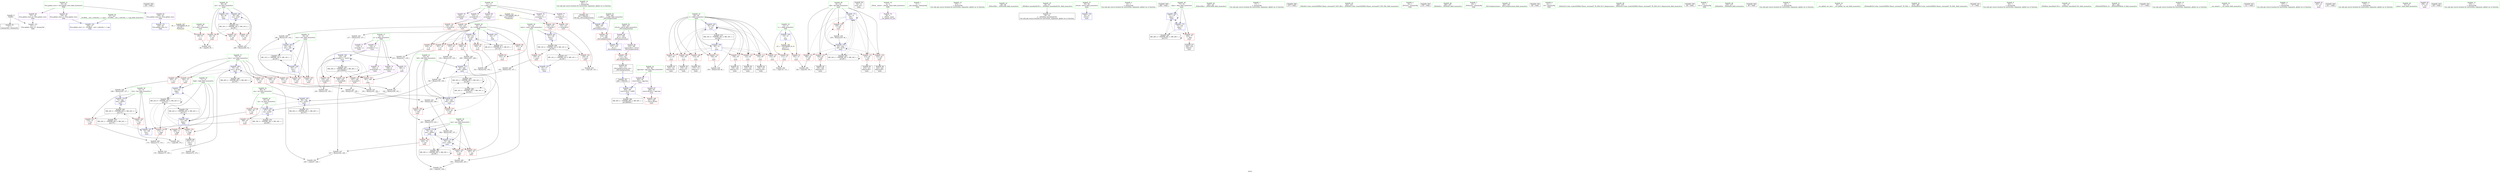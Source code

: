 digraph "SVFG" {
	label="SVFG";

	Node0x562eeec34480 [shape=record,color=grey,label="{NodeID: 0\nNullPtr}"];
	Node0x562eeec34480 -> Node0x562eeec5a860[style=solid];
	Node0x562eeec34480 -> Node0x562eeec609b0[style=solid];
	Node0x562eeec8fea0 [shape=record,color=black,label="{NodeID: 346\n259 = PHI()\n}"];
	Node0x562eeec61fd0 [shape=record,color=blue,label="{NodeID: 180\n59\<--285\nzzz\<--inc67\nmain\n}"];
	Node0x562eeec61fd0 -> Node0x562eeec763f0[style=dashed];
	Node0x562eeec59a80 [shape=record,color=red,label="{NodeID: 97\n208\<--16\n\<--d\nmain\n}"];
	Node0x562eeec59a80 -> Node0x562eeec66b70[style=solid];
	Node0x562eeec575b0 [shape=record,color=green,label="{NodeID: 14\n261\<--1\n\<--dummyObj\nCan only get source location for instruction, argument, global var or function.|{<s0>11}}"];
	Node0x562eeec575b0:s0 -> Node0x562eeec903a0[style=solid,color=red];
	Node0x562eeec780f0 [shape=record,color=black,label="{NodeID: 277\nMR_20V_2 = PHI(MR_20V_3, MR_20V_1, )\npts\{70 \}\n}"];
	Node0x562eeec780f0 -> Node0x562eeec613a0[style=dashed];
	Node0x562eeec595c0 [shape=record,color=red,label="{NodeID: 111\n129\<--65\n\<--i\nmain\n}"];
	Node0x562eeec595c0 -> Node0x562eeec5ada0[style=solid];
	Node0x562eeec580d0 [shape=record,color=green,label="{NodeID: 28\n57\<--58\nt\<--t_field_insensitive\nmain\n}"];
	Node0x562eeec580d0 -> Node0x562eeec59c20[style=solid];
	Node0x562eeec5f260 [shape=record,color=red,label="{NodeID: 125\n242\<--75\n\<--curr\nmain\n}"];
	Node0x562eeec5f260 -> Node0x562eeec61d60[style=solid];
	Node0x562eeec58c30 [shape=record,color=green,label="{NodeID: 42\n85\<--86\nagg.tmp\<--agg.tmp_field_insensitive\nmain\n}"];
	Node0x562eeec58c30 -> Node0x562eeec5c280[style=solid];
	Node0x562eeec58c30 -> Node0x562eeec5c350[style=solid];
	Node0x562eeec5fdc0 [shape=record,color=red,label="{NodeID: 139\n132\<--131\n\<--arrayidx14\nmain\n}"];
	Node0x562eeec5fdc0 -> Node0x562eeec67ef0[style=solid];
	Node0x562eeec5a960 [shape=record,color=black,label="{NodeID: 56\n54\<--14\nmain_ret\<--\nmain\n}"];
	Node0x562eeec66570 [shape=record,color=grey,label="{NodeID: 236\n220 = Binary(212, 219, )\n}"];
	Node0x562eeec66570 -> Node0x562eeec61af0[style=solid];
	Node0x562eeec609b0 [shape=record,color=blue, style = dotted,label="{NodeID: 153\n331\<--3\nllvm.global_ctors_2\<--dummyVal\nGlob }"];
	Node0x562eeec5b4f0 [shape=record,color=purple,label="{NodeID: 70\n36\<--4\n\<--_ZStL8__ioinit\n__cxx_global_var_init\n}"];
	Node0x562eeec67a70 [shape=record,color=grey,label="{NodeID: 250\n229 = cmp(227, 228, )\n}"];
	Node0x562eeec61540 [shape=record,color=blue,label="{NodeID: 167\n73\<--166\nlow\<--\nmain\n}"];
	Node0x562eeec61540 -> Node0x562eeec740f0[style=dashed];
	Node0x562eeec5c080 [shape=record,color=purple,label="{NodeID: 84\n330\<--25\nllvm.global_ctors_1\<--llvm.global_ctors\nGlob }"];
	Node0x562eeec5c080 -> Node0x562eeec608b0[style=solid];
	Node0x562eeec34e90 [shape=record,color=green,label="{NodeID: 1\n7\<--1\n__dso_handle\<--dummyObj\nGlob }"];
	Node0x562eeec8ffa0 [shape=record,color=black,label="{NodeID: 347\n260 = PHI(304, )\n}"];
	Node0x562eeec8ffa0 -> Node0x562eeec61f00[style=solid];
	Node0x562eeec620a0 [shape=record,color=blue,label="{NodeID: 181\n308\<--305\n__n.addr\<--__n\n_ZSt12setprecisioni\n}"];
	Node0x562eeec620a0 -> Node0x562eeec60440[style=dashed];
	Node0x562eeec59b50 [shape=record,color=red,label="{NodeID: 98\n218\<--16\n\<--d\nmain\n}"];
	Node0x562eeec59b50 -> Node0x562eeec666f0[style=solid];
	Node0x562eeec57640 [shape=record,color=green,label="{NodeID: 15\n274\<--1\n\<--dummyObj\nCan only get source location for instruction, argument, global var or function.}"];
	Node0x562eeec785f0 [shape=record,color=black,label="{NodeID: 278\nMR_22V_2 = PHI(MR_22V_4, MR_22V_1, )\npts\{72 \}\n}"];
	Node0x562eeec785f0 -> Node0x562eeec61470[style=dashed];
	Node0x562eeec59690 [shape=record,color=red,label="{NodeID: 112\n135\<--65\n\<--i\nmain\n}"];
	Node0x562eeec59690 -> Node0x562eeec5ae70[style=solid];
	Node0x562eeec581a0 [shape=record,color=green,label="{NodeID: 29\n59\<--60\nzzz\<--zzz_field_insensitive\nmain\n}"];
	Node0x562eeec581a0 -> Node0x562eeec59cf0[style=solid];
	Node0x562eeec581a0 -> Node0x562eeec59dc0[style=solid];
	Node0x562eeec581a0 -> Node0x562eeec59e90[style=solid];
	Node0x562eeec581a0 -> Node0x562eeec60b80[style=solid];
	Node0x562eeec581a0 -> Node0x562eeec61fd0[style=solid];
	Node0x562eeec5f330 [shape=record,color=red,label="{NodeID: 126\n245\<--75\n\<--curr\nmain\n}"];
	Node0x562eeec5f330 -> Node0x562eeec67770[style=solid];
	Node0x562eeec58d00 [shape=record,color=green,label="{NodeID: 43\n89\<--90\n_ZNSirsERi\<--_ZNSirsERi_field_insensitive\n}"];
	Node0x562eeec5fe90 [shape=record,color=red,label="{NodeID: 140\n138\<--137\n\<--arrayidx17\nmain\n}"];
	Node0x562eeec5fe90 -> Node0x562eeec61060[style=solid];
	Node0x562eeec5aa30 [shape=record,color=black,label="{NodeID: 57\n38\<--39\n\<--_ZNSt8ios_base4InitD1Ev\nCan only get source location for instruction, argument, global var or function.}"];
	Node0x562eeec666f0 [shape=record,color=grey,label="{NodeID: 237\n219 = Binary(217, 218, )\n}"];
	Node0x562eeec666f0 -> Node0x562eeec66570[style=solid];
	Node0x562eeec60ab0 [shape=record,color=blue,label="{NodeID: 154\n55\<--14\nretval\<--\nmain\n}"];
	Node0x562eeec5b5c0 [shape=record,color=purple,label="{NodeID: 71\n116\<--8\narrayidx\<--p\nmain\n}"];
	Node0x562eeec67bf0 [shape=record,color=grey,label="{NodeID: 251\n205 = cmp(201, 204, )\n}"];
	Node0x562eeec61610 [shape=record,color=blue,label="{NodeID: 168\n75\<--176\ncurr\<--div24\nmain\n}"];
	Node0x562eeec61610 -> Node0x562eeec5eff0[style=dashed];
	Node0x562eeec61610 -> Node0x562eeec5f0c0[style=dashed];
	Node0x562eeec61610 -> Node0x562eeec5f190[style=dashed];
	Node0x562eeec61610 -> Node0x562eeec5f260[style=dashed];
	Node0x562eeec61610 -> Node0x562eeec5f330[style=dashed];
	Node0x562eeec61610 -> Node0x562eeec61610[style=dashed];
	Node0x562eeec61610 -> Node0x562eeec78ff0[style=dashed];
	Node0x562eeec5c180 [shape=record,color=purple,label="{NodeID: 85\n331\<--25\nllvm.global_ctors_2\<--llvm.global_ctors\nGlob }"];
	Node0x562eeec5c180 -> Node0x562eeec609b0[style=solid];
	Node0x562eeec34360 [shape=record,color=green,label="{NodeID: 2\n14\<--1\n\<--dummyObj\nCan only get source location for instruction, argument, global var or function.}"];
	Node0x562eeec90130 [shape=record,color=black,label="{NodeID: 348\n268 = PHI()\n}"];
	Node0x562eeec740f0 [shape=record,color=black,label="{NodeID: 265\nMR_24V_4 = PHI(MR_24V_5, MR_24V_3, )\npts\{74 \}\n}"];
	Node0x562eeec740f0 -> Node0x562eeec5ee50[style=dashed];
	Node0x562eeec740f0 -> Node0x562eeec5ef20[style=dashed];
	Node0x562eeec740f0 -> Node0x562eeec61e30[style=dashed];
	Node0x562eeec740f0 -> Node0x562eeec740f0[style=dashed];
	Node0x562eeec740f0 -> Node0x562eeec78af0[style=dashed];
	Node0x562eeec62170 [shape=record,color=blue,label="{NodeID: 182\n311\<--312\n_M_n\<--\n_ZSt12setprecisioni\n}"];
	Node0x562eeec62170 -> Node0x562eeec60510[style=dashed];
	Node0x562eeec59c20 [shape=record,color=red,label="{NodeID: 99\n95\<--57\n\<--t\nmain\n}"];
	Node0x562eeec59c20 -> Node0x562eeec5daf0[style=solid];
	Node0x562eeec57710 [shape=record,color=green,label="{NodeID: 16\n4\<--6\n_ZStL8__ioinit\<--_ZStL8__ioinit_field_insensitive\nGlob }"];
	Node0x562eeec57710 -> Node0x562eeec5b4f0[style=solid];
	Node0x562eeec78af0 [shape=record,color=black,label="{NodeID: 279\nMR_24V_2 = PHI(MR_24V_4, MR_24V_1, )\npts\{74 \}\n}"];
	Node0x562eeec78af0 -> Node0x562eeec61540[style=dashed];
	Node0x562eeec59760 [shape=record,color=red,label="{NodeID: 113\n141\<--65\n\<--i\nmain\n}"];
	Node0x562eeec59760 -> Node0x562eeec5af40[style=solid];
	Node0x562eeec58270 [shape=record,color=green,label="{NodeID: 30\n61\<--62\nmaxv\<--maxv_field_insensitive\nmain\n}"];
	Node0x562eeec58270 -> Node0x562eeec59f60[style=solid];
	Node0x562eeec58270 -> Node0x562eeec5a030[style=solid];
	Node0x562eeec58270 -> Node0x562eeec60d20[style=solid];
	Node0x562eeec58270 -> Node0x562eeec61060[style=solid];
	Node0x562eeec5f400 [shape=record,color=red,label="{NodeID: 127\n239\<--77\n\<--okay\nmain\n}"];
	Node0x562eeec5f400 -> Node0x562eeec5b280[style=solid];
	Node0x562eeec58dd0 [shape=record,color=green,label="{NodeID: 44\n100\<--101\n_ZNSirsERx\<--_ZNSirsERx_field_insensitive\n}"];
	Node0x562eeec5ff60 [shape=record,color=red,label="{NodeID: 141\n144\<--143\n\<--arrayidx19\nmain\n}"];
	Node0x562eeec5ff60 -> Node0x562eeec66870[style=solid];
	Node0x562eeec5ab30 [shape=record,color=black,label="{NodeID: 58\n115\<--114\nidxprom\<--\nmain\n}"];
	Node0x562eeec66870 [shape=record,color=grey,label="{NodeID: 238\n146 = Binary(145, 144, )\n}"];
	Node0x562eeec66870 -> Node0x562eeec61130[style=solid];
	Node0x562eeec60b80 [shape=record,color=blue,label="{NodeID: 155\n59\<--92\nzzz\<--\nmain\n}"];
	Node0x562eeec60b80 -> Node0x562eeec763f0[style=dashed];
	Node0x562eeec5b690 [shape=record,color=purple,label="{NodeID: 72\n124\<--8\narrayidx11\<--p\nmain\n}"];
	Node0x562eeec5b690 -> Node0x562eeec5fcf0[style=solid];
	Node0x562eeec5b690 -> Node0x562eeec60f90[style=solid];
	Node0x562eeec67d70 [shape=record,color=grey,label="{NodeID: 252\n171 = cmp(169, 170, )\n}"];
	Node0x562eeec616e0 [shape=record,color=blue,label="{NodeID: 169\n77\<--179\nokay\<--\nmain\n}"];
	Node0x562eeec616e0 -> Node0x562eeec5f400[style=dashed];
	Node0x562eeec616e0 -> Node0x562eeec616e0[style=dashed];
	Node0x562eeec616e0 -> Node0x562eeec61bc0[style=dashed];
	Node0x562eeec616e0 -> Node0x562eeec794f0[style=dashed];
	Node0x562eeec5c280 [shape=record,color=purple,label="{NodeID: 86\n264\<--85\ncoerce.dive\<--agg.tmp\nmain\n}"];
	Node0x562eeec5c280 -> Node0x562eeec61f00[style=solid];
	Node0x562eeec34b80 [shape=record,color=green,label="{NodeID: 3\n17\<--1\n\<--dummyObj\nCan only get source location for instruction, argument, global var or function.}"];
	Node0x562eeec90200 [shape=record,color=black,label="{NodeID: 349\n275 = PHI()\n}"];
	Node0x562eeec59cf0 [shape=record,color=red,label="{NodeID: 100\n94\<--59\n\<--zzz\nmain\n}"];
	Node0x562eeec59cf0 -> Node0x562eeec5daf0[style=solid];
	Node0x562eeec577e0 [shape=record,color=green,label="{NodeID: 17\n8\<--10\np\<--p_field_insensitive\nGlob }"];
	Node0x562eeec577e0 -> Node0x562eeec5b5c0[style=solid];
	Node0x562eeec577e0 -> Node0x562eeec5b690[style=solid];
	Node0x562eeec577e0 -> Node0x562eeec5b760[style=solid];
	Node0x562eeec577e0 -> Node0x562eeec5b830[style=solid];
	Node0x562eeec577e0 -> Node0x562eeec5b900[style=solid];
	Node0x562eeec78ff0 [shape=record,color=black,label="{NodeID: 280\nMR_26V_2 = PHI(MR_26V_3, MR_26V_1, )\npts\{76 \}\n}"];
	Node0x562eeec78ff0 -> Node0x562eeec61610[style=dashed];
	Node0x562eeec78ff0 -> Node0x562eeec78ff0[style=dashed];
	Node0x562eeec59830 [shape=record,color=red,label="{NodeID: 114\n149\<--65\n\<--i\nmain\n}"];
	Node0x562eeec59830 -> Node0x562eeec669f0[style=solid];
	Node0x562eeec58340 [shape=record,color=green,label="{NodeID: 31\n63\<--64\ntotv\<--totv_field_insensitive\nmain\n}"];
	Node0x562eeec58340 -> Node0x562eeec5a100[style=solid];
	Node0x562eeec58340 -> Node0x562eeec591b0[style=solid];
	Node0x562eeec58340 -> Node0x562eeec60df0[style=solid];
	Node0x562eeec58340 -> Node0x562eeec61130[style=solid];
	Node0x562eeec7d5f0 [shape=record,color=yellow,style=double,label="{NodeID: 294\n2V_1 = ENCHI(MR_2V_0)\npts\{15 \}\nFun[main]}"];
	Node0x562eeec7d5f0 -> Node0x562eeec5c5c0[style=dashed];
	Node0x562eeec7d5f0 -> Node0x562eeec5c690[style=dashed];
	Node0x562eeec5f4d0 [shape=record,color=red,label="{NodeID: 128\n202\<--79\n\<--pos\nmain\n}"];
	Node0x562eeec5f4d0 -> Node0x562eeec678f0[style=solid];
	Node0x562eeec58ea0 [shape=record,color=green,label="{NodeID: 45\n252\<--253\n_ZStlsISt11char_traitsIcEERSt13basic_ostreamIcT_ES5_PKc\<--_ZStlsISt11char_traitsIcEERSt13basic_ostreamIcT_ES5_PKc_field_insensitive\n}"];
	Node0x562eeec60030 [shape=record,color=red,label="{NodeID: 142\n181\<--180\n\<--\nmain\n}"];
	Node0x562eeec60030 -> Node0x562eeec65df0[style=solid];
	Node0x562eeec5ac00 [shape=record,color=black,label="{NodeID: 59\n119\<--118\nidxprom7\<--\nmain\n}"];
	Node0x562eeec669f0 [shape=record,color=grey,label="{NodeID: 239\n150 = Binary(149, 92, )\n}"];
	Node0x562eeec669f0 -> Node0x562eeec61200[style=solid];
	Node0x562eeec60c50 [shape=record,color=blue,label="{NodeID: 156\n16\<--103\nd\<--mul\nmain\n}"];
	Node0x562eeec60c50 -> Node0x562eeec5c830[style=dashed];
	Node0x562eeec60c50 -> Node0x562eeec5c900[style=dashed];
	Node0x562eeec60c50 -> Node0x562eeec5c9d0[style=dashed];
	Node0x562eeec60c50 -> Node0x562eeec599b0[style=dashed];
	Node0x562eeec60c50 -> Node0x562eeec59a80[style=dashed];
	Node0x562eeec60c50 -> Node0x562eeec59b50[style=dashed];
	Node0x562eeec60c50 -> Node0x562eeec75ef0[style=dashed];
	Node0x562eeec5b760 [shape=record,color=purple,label="{NodeID: 73\n180\<--8\n\<--p\nmain\n}"];
	Node0x562eeec5b760 -> Node0x562eeec60030[style=solid];
	Node0x562eeec67ef0 [shape=record,color=grey,label="{NodeID: 253\n133 = cmp(128, 132, )\n}"];
	Node0x562eeec617b0 [shape=record,color=blue,label="{NodeID: 170\n79\<--186\npos\<--sub27\nmain\n}"];
	Node0x562eeec617b0 -> Node0x562eeec5f4d0[style=dashed];
	Node0x562eeec617b0 -> Node0x562eeec5f5a0[style=dashed];
	Node0x562eeec617b0 -> Node0x562eeec617b0[style=dashed];
	Node0x562eeec617b0 -> Node0x562eeec61af0[style=dashed];
	Node0x562eeec617b0 -> Node0x562eeec799f0[style=dashed];
	Node0x562eeec5c350 [shape=record,color=purple,label="{NodeID: 87\n266\<--85\ncoerce.dive61\<--agg.tmp\nmain\n}"];
	Node0x562eeec5c350 -> Node0x562eeec60370[style=solid];
	Node0x562eeec34c10 [shape=record,color=green,label="{NodeID: 4\n19\<--1\n_ZSt3cin\<--dummyObj\nGlob }"];
	Node0x562eeec902d0 [shape=record,color=black,label="{NodeID: 350\n278 = PHI()\n}"];
	Node0x562eeec59dc0 [shape=record,color=red,label="{NodeID: 101\n254\<--59\n\<--zzz\nmain\n}"];
	Node0x562eeec578b0 [shape=record,color=green,label="{NodeID: 18\n11\<--12\nv\<--v_field_insensitive\nGlob }"];
	Node0x562eeec578b0 -> Node0x562eeec5b9d0[style=solid];
	Node0x562eeec578b0 -> Node0x562eeec5baa0[style=solid];
	Node0x562eeec578b0 -> Node0x562eeec5bb70[style=solid];
	Node0x562eeec578b0 -> Node0x562eeec5bc40[style=solid];
	Node0x562eeec578b0 -> Node0x562eeec5bd10[style=solid];
	Node0x562eeec794f0 [shape=record,color=black,label="{NodeID: 281\nMR_28V_2 = PHI(MR_28V_3, MR_28V_1, )\npts\{78 \}\n}"];
	Node0x562eeec794f0 -> Node0x562eeec616e0[style=dashed];
	Node0x562eeec794f0 -> Node0x562eeec794f0[style=dashed];
	Node0x562eeec5eac0 [shape=record,color=red,label="{NodeID: 115\n166\<--67\n\<--mi\nmain\n}"];
	Node0x562eeec5eac0 -> Node0x562eeec61540[style=solid];
	Node0x562eeec58410 [shape=record,color=green,label="{NodeID: 32\n65\<--66\ni\<--i_field_insensitive\nmain\n}"];
	Node0x562eeec58410 -> Node0x562eeec59280[style=solid];
	Node0x562eeec58410 -> Node0x562eeec59350[style=solid];
	Node0x562eeec58410 -> Node0x562eeec59420[style=solid];
	Node0x562eeec58410 -> Node0x562eeec594f0[style=solid];
	Node0x562eeec58410 -> Node0x562eeec595c0[style=solid];
	Node0x562eeec58410 -> Node0x562eeec59690[style=solid];
	Node0x562eeec58410 -> Node0x562eeec59760[style=solid];
	Node0x562eeec58410 -> Node0x562eeec59830[style=solid];
	Node0x562eeec58410 -> Node0x562eeec60ec0[style=solid];
	Node0x562eeec58410 -> Node0x562eeec61200[style=solid];
	Node0x562eeec5f5a0 [shape=record,color=red,label="{NodeID: 129\n207\<--79\n\<--pos\nmain\n}"];
	Node0x562eeec5f5a0 -> Node0x562eeec66b70[style=solid];
	Node0x562eeec58fa0 [shape=record,color=green,label="{NodeID: 46\n256\<--257\n_ZNSolsEi\<--_ZNSolsEi_field_insensitive\n}"];
	Node0x562eeec65670 [shape=record,color=grey,label="{NodeID: 226\n154 = Binary(153, 104, )\n}"];
	Node0x562eeec65670 -> Node0x562eeec66e70[style=solid];
	Node0x562eeec60100 [shape=record,color=red,label="{NodeID: 143\n197\<--196\n\<--arrayidx33\nmain\n}"];
	Node0x562eeec60100 -> Node0x562eeec675f0[style=solid];
	Node0x562eeec5acd0 [shape=record,color=black,label="{NodeID: 60\n123\<--122\nidxprom10\<--\nmain\n}"];
	Node0x562eeec66b70 [shape=record,color=grey,label="{NodeID: 240\n209 = Binary(207, 208, )\n}"];
	Node0x562eeec66b70 -> Node0x562eeec61a20[style=solid];
	Node0x562eeec60d20 [shape=record,color=blue,label="{NodeID: 157\n61\<--17\nmaxv\<--\nmain\n}"];
	Node0x562eeec60d20 -> Node0x562eeec71df0[style=dashed];
	Node0x562eeec5b830 [shape=record,color=purple,label="{NodeID: 74\n196\<--8\narrayidx33\<--p\nmain\n}"];
	Node0x562eeec5b830 -> Node0x562eeec60100[style=solid];
	Node0x562eeec68070 [shape=record,color=grey,label="{NodeID: 254\n112 = cmp(110, 111, )\n}"];
	Node0x562eeec61880 [shape=record,color=blue,label="{NodeID: 171\n81\<--14\ni28\<--\nmain\n}"];
	Node0x562eeec61880 -> Node0x562eeec5f740[style=dashed];
	Node0x562eeec61880 -> Node0x562eeec5f810[style=dashed];
	Node0x562eeec61880 -> Node0x562eeec5f8e0[style=dashed];
	Node0x562eeec61880 -> Node0x562eeec5f9b0[style=dashed];
	Node0x562eeec61880 -> Node0x562eeec5fa80[style=dashed];
	Node0x562eeec61880 -> Node0x562eeec61880[style=dashed];
	Node0x562eeec61880 -> Node0x562eeec61c90[style=dashed];
	Node0x562eeec61880 -> Node0x562eeec79ef0[style=dashed];
	Node0x562eeec5c420 [shape=record,color=purple,label="{NodeID: 88\n311\<--306\n_M_n\<--retval\n_ZSt12setprecisioni\n}"];
	Node0x562eeec5c420 -> Node0x562eeec62170[style=solid];
	Node0x562eeec34ca0 [shape=record,color=green,label="{NodeID: 5\n20\<--1\n_ZSt4cout\<--dummyObj\nGlob }"];
	Node0x562eeec903a0 [shape=record,color=black,label="{NodeID: 351\n305 = PHI(261, )\n0th arg _ZSt12setprecisioni }"];
	Node0x562eeec903a0 -> Node0x562eeec620a0[style=solid];
	Node0x562eeec59e90 [shape=record,color=red,label="{NodeID: 102\n284\<--59\n\<--zzz\nmain\n}"];
	Node0x562eeec59e90 -> Node0x562eeec663f0[style=solid];
	Node0x562eeec57980 [shape=record,color=green,label="{NodeID: 19\n13\<--15\nc\<--c_field_insensitive\nGlob }"];
	Node0x562eeec57980 -> Node0x562eeec5c5c0[style=solid];
	Node0x562eeec57980 -> Node0x562eeec5c690[style=solid];
	Node0x562eeec57980 -> Node0x562eeec605e0[style=solid];
	Node0x562eeec799f0 [shape=record,color=black,label="{NodeID: 282\nMR_30V_2 = PHI(MR_30V_3, MR_30V_1, )\npts\{80 \}\n}"];
	Node0x562eeec799f0 -> Node0x562eeec617b0[style=dashed];
	Node0x562eeec799f0 -> Node0x562eeec799f0[style=dashed];
	Node0x562eeec5eb50 [shape=record,color=red,label="{NodeID: 116\n164\<--69\n\<--ma\nmain\n}"];
	Node0x562eeec5eb50 -> Node0x562eeec61470[style=solid];
	Node0x562eeec584e0 [shape=record,color=green,label="{NodeID: 33\n67\<--68\nmi\<--mi_field_insensitive\nmain\n}"];
	Node0x562eeec584e0 -> Node0x562eeec5eac0[style=solid];
	Node0x562eeec584e0 -> Node0x562eeec612d0[style=solid];
	Node0x562eeec5f670 [shape=record,color=red,label="{NodeID: 130\n222\<--79\n\<--pos\nmain\n}"];
	Node0x562eeec5f670 -> Node0x562eeec657f0[style=solid];
	Node0x562eeec590a0 [shape=record,color=green,label="{NodeID: 47\n262\<--263\n_ZSt12setprecisioni\<--_ZSt12setprecisioni_field_insensitive\n}"];
	Node0x562eeec657f0 [shape=record,color=grey,label="{NodeID: 227\n227 = Binary(222, 226, )\n}"];
	Node0x562eeec657f0 -> Node0x562eeec67a70[style=solid];
	Node0x562eeec601d0 [shape=record,color=red,label="{NodeID: 144\n216\<--215\n\<--arrayidx41\nmain\n}"];
	Node0x562eeec601d0 -> Node0x562eeec66ff0[style=solid];
	Node0x562eeec5ada0 [shape=record,color=black,label="{NodeID: 61\n130\<--129\nidxprom13\<--\nmain\n}"];
	Node0x562eeec66cf0 [shape=record,color=grey,label="{NodeID: 241\n162 = Binary(160, 161, )\n}"];
	Node0x562eeec66cf0 -> Node0x562eeec613a0[style=solid];
	Node0x562eeec60df0 [shape=record,color=blue,label="{NodeID: 158\n63\<--17\ntotv\<--\nmain\n}"];
	Node0x562eeec60df0 -> Node0x562eeec5a100[style=dashed];
	Node0x562eeec60df0 -> Node0x562eeec591b0[style=dashed];
	Node0x562eeec60df0 -> Node0x562eeec61130[style=dashed];
	Node0x562eeec60df0 -> Node0x562eeec76df0[style=dashed];
	Node0x562eeec5b900 [shape=record,color=purple,label="{NodeID: 75\n225\<--8\narrayidx46\<--p\nmain\n}"];
	Node0x562eeec5b900 -> Node0x562eeec602a0[style=solid];
	Node0x562eeec8eed0 [shape=record,color=black,label="{NodeID: 338\n88 = PHI()\n}"];
	Node0x562eeec5daf0 [shape=record,color=grey,label="{NodeID: 255\n96 = cmp(94, 95, )\n}"];
	Node0x562eeec61950 [shape=record,color=blue,label="{NodeID: 172\n83\<--199\nleft\<--sub34\nmain\n}"];
	Node0x562eeec61950 -> Node0x562eeec5fb50[style=dashed];
	Node0x562eeec61950 -> Node0x562eeec5fc20[style=dashed];
	Node0x562eeec61950 -> Node0x562eeec61a20[style=dashed];
	Node0x562eeec61950 -> Node0x562eeec7a3f0[style=dashed];
	Node0x562eeec61950 -> Node0x562eeec7bcf0[style=dashed];
	Node0x562eeec5c4f0 [shape=record,color=purple,label="{NodeID: 89\n314\<--306\ncoerce.dive\<--retval\n_ZSt12setprecisioni\n}"];
	Node0x562eeec5c4f0 -> Node0x562eeec60510[style=solid];
	Node0x562eeec347e0 [shape=record,color=green,label="{NodeID: 6\n21\<--1\n.str\<--dummyObj\nGlob }"];
	Node0x562eeec59f60 [shape=record,color=red,label="{NodeID: 103\n128\<--61\n\<--maxv\nmain\n}"];
	Node0x562eeec59f60 -> Node0x562eeec67ef0[style=solid];
	Node0x562eeec57a50 [shape=record,color=green,label="{NodeID: 20\n16\<--18\nd\<--d_field_insensitive\nGlob }"];
	Node0x562eeec57a50 -> Node0x562eeec5c760[style=solid];
	Node0x562eeec57a50 -> Node0x562eeec5c830[style=solid];
	Node0x562eeec57a50 -> Node0x562eeec5c900[style=solid];
	Node0x562eeec57a50 -> Node0x562eeec5c9d0[style=solid];
	Node0x562eeec57a50 -> Node0x562eeec599b0[style=solid];
	Node0x562eeec57a50 -> Node0x562eeec59a80[style=solid];
	Node0x562eeec57a50 -> Node0x562eeec59b50[style=solid];
	Node0x562eeec57a50 -> Node0x562eeec606b0[style=solid];
	Node0x562eeec57a50 -> Node0x562eeec60c50[style=solid];
	Node0x562eeec79ef0 [shape=record,color=black,label="{NodeID: 283\nMR_32V_2 = PHI(MR_32V_3, MR_32V_1, )\npts\{82 \}\n}"];
	Node0x562eeec79ef0 -> Node0x562eeec61880[style=dashed];
	Node0x562eeec79ef0 -> Node0x562eeec79ef0[style=dashed];
	Node0x562eeec5ebe0 [shape=record,color=red,label="{NodeID: 117\n169\<--71\n\<--high\nmain\n}"];
	Node0x562eeec5ebe0 -> Node0x562eeec67d70[style=solid];
	Node0x562eeec585b0 [shape=record,color=green,label="{NodeID: 34\n69\<--70\nma\<--ma_field_insensitive\nmain\n}"];
	Node0x562eeec585b0 -> Node0x562eeec5eb50[style=solid];
	Node0x562eeec585b0 -> Node0x562eeec613a0[style=solid];
	Node0x562eeec7e2d0 [shape=record,color=yellow,style=double,label="{NodeID: 297\n8V_1 = ENCHI(MR_8V_0)\npts\{58 \}\nFun[main]}"];
	Node0x562eeec7e2d0 -> Node0x562eeec59c20[style=dashed];
	Node0x562eeec5f740 [shape=record,color=red,label="{NodeID: 131\n190\<--81\n\<--i28\nmain\n}"];
	Node0x562eeec5f740 -> Node0x562eeec5dc70[style=solid];
	Node0x562eeec5a1c0 [shape=record,color=green,label="{NodeID: 48\n269\<--270\n_ZStlsIcSt11char_traitsIcEERSt13basic_ostreamIT_T0_ES6_St13_Setprecision\<--_ZStlsIcSt11char_traitsIcEERSt13basic_ostreamIT_T0_ES6_St13_Setprecision_field_insensitive\n}"];
	Node0x562eeec65970 [shape=record,color=grey,label="{NodeID: 228\n156 = Binary(155, 157, )\n}"];
	Node0x562eeec65970 -> Node0x562eeec66e70[style=solid];
	Node0x562eeec602a0 [shape=record,color=red,label="{NodeID: 145\n226\<--225\n\<--arrayidx46\nmain\n}"];
	Node0x562eeec602a0 -> Node0x562eeec657f0[style=solid];
	Node0x562eeec5ae70 [shape=record,color=black,label="{NodeID: 62\n136\<--135\nidxprom16\<--\nmain\n}"];
	Node0x562eeec66e70 [shape=record,color=grey,label="{NodeID: 242\n158 = Binary(154, 156, )\n}"];
	Node0x562eeec66e70 -> Node0x562eeec612d0[style=solid];
	Node0x562eeec60ec0 [shape=record,color=blue,label="{NodeID: 159\n65\<--14\ni\<--\nmain\n}"];
	Node0x562eeec60ec0 -> Node0x562eeec59280[style=dashed];
	Node0x562eeec60ec0 -> Node0x562eeec59350[style=dashed];
	Node0x562eeec60ec0 -> Node0x562eeec59420[style=dashed];
	Node0x562eeec60ec0 -> Node0x562eeec594f0[style=dashed];
	Node0x562eeec60ec0 -> Node0x562eeec595c0[style=dashed];
	Node0x562eeec60ec0 -> Node0x562eeec59690[style=dashed];
	Node0x562eeec60ec0 -> Node0x562eeec59760[style=dashed];
	Node0x562eeec60ec0 -> Node0x562eeec59830[style=dashed];
	Node0x562eeec60ec0 -> Node0x562eeec61200[style=dashed];
	Node0x562eeec60ec0 -> Node0x562eeec772f0[style=dashed];
	Node0x562eeec5b9d0 [shape=record,color=purple,label="{NodeID: 76\n120\<--11\narrayidx8\<--v\nmain\n}"];
	Node0x562eee9691f0 [shape=record,color=black,label="{NodeID: 339\n98 = PHI()\n}"];
	Node0x562eeec5dc70 [shape=record,color=grey,label="{NodeID: 256\n192 = cmp(190, 191, )\n}"];
	Node0x562eeec61a20 [shape=record,color=blue,label="{NodeID: 173\n83\<--209\nleft\<--add38\nmain\n}"];
	Node0x562eeec61a20 -> Node0x562eeec5fc20[style=dashed];
	Node0x562eeec61a20 -> Node0x562eeec7a3f0[style=dashed];
	Node0x562eeec61a20 -> Node0x562eeec7bcf0[style=dashed];
	Node0x562eeec5c5c0 [shape=record,color=red,label="{NodeID: 90\n111\<--13\n\<--c\nmain\n}"];
	Node0x562eeec5c5c0 -> Node0x562eeec68070[style=solid];
	Node0x562eeec34870 [shape=record,color=green,label="{NodeID: 7\n23\<--1\n.str.1\<--dummyObj\nGlob }"];
	Node0x562eeec5a030 [shape=record,color=red,label="{NodeID: 104\n155\<--61\n\<--maxv\nmain\n}"];
	Node0x562eeec5a030 -> Node0x562eeec65970[style=solid];
	Node0x562eeec57b20 [shape=record,color=green,label="{NodeID: 21\n25\<--29\nllvm.global_ctors\<--llvm.global_ctors_field_insensitive\nGlob }"];
	Node0x562eeec57b20 -> Node0x562eeec5bf80[style=solid];
	Node0x562eeec57b20 -> Node0x562eeec5c080[style=solid];
	Node0x562eeec57b20 -> Node0x562eeec5c180[style=solid];
	Node0x562eeec7a3f0 [shape=record,color=black,label="{NodeID: 284\nMR_34V_2 = PHI(MR_34V_3, MR_34V_1, )\npts\{84 \}\n}"];
	Node0x562eeec7a3f0 -> Node0x562eeec7a3f0[style=dashed];
	Node0x562eeec7a3f0 -> Node0x562eeec7bcf0[style=dashed];
	Node0x562eeec5ecb0 [shape=record,color=red,label="{NodeID: 118\n173\<--71\n\<--high\nmain\n}"];
	Node0x562eeec5ecb0 -> Node0x562eeec65af0[style=solid];
	Node0x562eeec58680 [shape=record,color=green,label="{NodeID: 35\n71\<--72\nhigh\<--high_field_insensitive\nmain\n}"];
	Node0x562eeec58680 -> Node0x562eeec5ebe0[style=solid];
	Node0x562eeec58680 -> Node0x562eeec5ecb0[style=solid];
	Node0x562eeec58680 -> Node0x562eeec5ed80[style=solid];
	Node0x562eeec58680 -> Node0x562eeec61470[style=solid];
	Node0x562eeec58680 -> Node0x562eeec61d60[style=solid];
	Node0x562eeec5f810 [shape=record,color=red,label="{NodeID: 132\n194\<--81\n\<--i28\nmain\n}"];
	Node0x562eeec5f810 -> Node0x562eeec5b010[style=solid];
	Node0x562eeec5a2c0 [shape=record,color=green,label="{NodeID: 49\n276\<--277\n_ZNSolsEd\<--_ZNSolsEd_field_insensitive\n}"];
	Node0x562eeec7eff0 [shape=record,color=yellow,style=double,label="{NodeID: 312\n38V_1 = ENCHI(MR_38V_0)\npts\{120000 \}\nFun[main]}"];
	Node0x562eeec7eff0 -> Node0x562eeec5fdc0[style=dashed];
	Node0x562eeec7eff0 -> Node0x562eeec5fe90[style=dashed];
	Node0x562eeec7eff0 -> Node0x562eeec5ff60[style=dashed];
	Node0x562eeec7eff0 -> Node0x562eeec601d0[style=dashed];
	Node0x562eeec65af0 [shape=record,color=grey,label="{NodeID: 229\n175 = Binary(173, 174, )\n}"];
	Node0x562eeec65af0 -> Node0x562eeec66270[style=solid];
	Node0x562eeec60370 [shape=record,color=red,label="{NodeID: 146\n267\<--266\n\<--coerce.dive61\nmain\n}"];
	Node0x562eeec5af40 [shape=record,color=black,label="{NodeID: 63\n142\<--141\nidxprom18\<--\nmain\n}"];
	Node0x562eeec66ff0 [shape=record,color=grey,label="{NodeID: 243\n217 = Binary(216, 157, )\n}"];
	Node0x562eeec66ff0 -> Node0x562eeec666f0[style=solid];
	Node0x562eeec60f90 [shape=record,color=blue,label="{NodeID: 160\n124\<--126\narrayidx11\<--mul12\nmain\n}"];
	Node0x562eeec60f90 -> Node0x562eeec5fcf0[style=dashed];
	Node0x562eeec60f90 -> Node0x562eeec60030[style=dashed];
	Node0x562eeec60f90 -> Node0x562eeec60100[style=dashed];
	Node0x562eeec60f90 -> Node0x562eeec602a0[style=dashed];
	Node0x562eeec60f90 -> Node0x562eeec60f90[style=dashed];
	Node0x562eeec60f90 -> Node0x562eeec7a8f0[style=dashed];
	Node0x562eeec5baa0 [shape=record,color=purple,label="{NodeID: 77\n131\<--11\narrayidx14\<--v\nmain\n}"];
	Node0x562eeec5baa0 -> Node0x562eeec5fdc0[style=solid];
	Node0x562eeec8f840 [shape=record,color=black,label="{NodeID: 340\n99 = PHI()\n}"];
	Node0x562eeec61af0 [shape=record,color=blue,label="{NodeID: 174\n79\<--220\npos\<--add44\nmain\n}"];
	Node0x562eeec61af0 -> Node0x562eeec5f4d0[style=dashed];
	Node0x562eeec61af0 -> Node0x562eeec5f5a0[style=dashed];
	Node0x562eeec61af0 -> Node0x562eeec5f670[style=dashed];
	Node0x562eeec61af0 -> Node0x562eeec617b0[style=dashed];
	Node0x562eeec61af0 -> Node0x562eeec61af0[style=dashed];
	Node0x562eeec61af0 -> Node0x562eeec799f0[style=dashed];
	Node0x562eeec5c690 [shape=record,color=red,label="{NodeID: 91\n191\<--13\n\<--c\nmain\n}"];
	Node0x562eeec5c690 -> Node0x562eeec5dc70[style=solid];
	Node0x562eeec34900 [shape=record,color=green,label="{NodeID: 8\n26\<--1\n\<--dummyObj\nCan only get source location for instruction, argument, global var or function.}"];
	Node0x562eeec75ef0 [shape=record,color=black,label="{NodeID: 271\nMR_4V_2 = PHI(MR_4V_3, MR_4V_1, )\npts\{18 \}\n}"];
	Node0x562eeec75ef0 -> Node0x562eeec5c760[style=dashed];
	Node0x562eeec75ef0 -> Node0x562eeec60c50[style=dashed];
	Node0x562eeec5a100 [shape=record,color=red,label="{NodeID: 105\n145\<--63\n\<--totv\nmain\n}"];
	Node0x562eeec5a100 -> Node0x562eeec66870[style=solid];
	Node0x562eeec57bf0 [shape=record,color=green,label="{NodeID: 22\n30\<--31\n__cxx_global_var_init\<--__cxx_global_var_init_field_insensitive\n}"];
	Node0x562eeec7a8f0 [shape=record,color=black,label="{NodeID: 285\nMR_36V_2 = PHI(MR_36V_3, MR_36V_1, )\npts\{100000 \}\n}"];
	Node0x562eeec7a8f0 -> Node0x562eeec5fcf0[style=dashed];
	Node0x562eeec7a8f0 -> Node0x562eeec60030[style=dashed];
	Node0x562eeec7a8f0 -> Node0x562eeec60100[style=dashed];
	Node0x562eeec7a8f0 -> Node0x562eeec602a0[style=dashed];
	Node0x562eeec7a8f0 -> Node0x562eeec60f90[style=dashed];
	Node0x562eeec7a8f0 -> Node0x562eeec7a8f0[style=dashed];
	Node0x562eeec5ed80 [shape=record,color=red,label="{NodeID: 119\n271\<--71\n\<--high\nmain\n}"];
	Node0x562eeec5ed80 -> Node0x562eeec5b350[style=solid];
	Node0x562eeec58750 [shape=record,color=green,label="{NodeID: 36\n73\<--74\nlow\<--low_field_insensitive\nmain\n}"];
	Node0x562eeec58750 -> Node0x562eeec5ee50[style=solid];
	Node0x562eeec58750 -> Node0x562eeec5ef20[style=solid];
	Node0x562eeec58750 -> Node0x562eeec61540[style=solid];
	Node0x562eeec58750 -> Node0x562eeec61e30[style=solid];
	Node0x562eeec5f8e0 [shape=record,color=red,label="{NodeID: 133\n213\<--81\n\<--i28\nmain\n}"];
	Node0x562eeec5f8e0 -> Node0x562eeec5b0e0[style=solid];
	Node0x562eeec5a3c0 [shape=record,color=green,label="{NodeID: 50\n279\<--280\n_ZSt4endlIcSt11char_traitsIcEERSt13basic_ostreamIT_T0_ES6_\<--_ZSt4endlIcSt11char_traitsIcEERSt13basic_ostreamIT_T0_ES6__field_insensitive\n}"];
	Node0x562eeec65c70 [shape=record,color=grey,label="{NodeID: 230\n236 = Binary(235, 92, )\n}"];
	Node0x562eeec65c70 -> Node0x562eeec61c90[style=solid];
	Node0x562eeec60440 [shape=record,color=red,label="{NodeID: 147\n312\<--308\n\<--__n.addr\n_ZSt12setprecisioni\n}"];
	Node0x562eeec60440 -> Node0x562eeec62170[style=solid];
	Node0x562eeec5b010 [shape=record,color=black,label="{NodeID: 64\n195\<--194\nidxprom32\<--\nmain\n}"];
	Node0x562eeec67170 [shape=record,color=grey,label="{NodeID: 244\n126 = Binary(125, 104, )\n}"];
	Node0x562eeec67170 -> Node0x562eeec60f90[style=solid];
	Node0x562eeec61060 [shape=record,color=blue,label="{NodeID: 161\n61\<--138\nmaxv\<--\nmain\n}"];
	Node0x562eeec61060 -> Node0x562eeec71df0[style=dashed];
	Node0x562eeec5bb70 [shape=record,color=purple,label="{NodeID: 78\n137\<--11\narrayidx17\<--v\nmain\n}"];
	Node0x562eeec5bb70 -> Node0x562eeec5fe90[style=solid];
	Node0x562eeec8f940 [shape=record,color=black,label="{NodeID: 341\n37 = PHI()\n}"];
	Node0x562eeec71df0 [shape=record,color=black,label="{NodeID: 258\nMR_12V_4 = PHI(MR_12V_6, MR_12V_3, )\npts\{62 \}\n}"];
	Node0x562eeec71df0 -> Node0x562eeec59f60[style=dashed];
	Node0x562eeec71df0 -> Node0x562eeec5a030[style=dashed];
	Node0x562eeec71df0 -> Node0x562eeec61060[style=dashed];
	Node0x562eeec71df0 -> Node0x562eeec71df0[style=dashed];
	Node0x562eeec71df0 -> Node0x562eeec768f0[style=dashed];
	Node0x562eeec61bc0 [shape=record,color=blue,label="{NodeID: 175\n77\<--232\nokay\<--\nmain\n}"];
	Node0x562eeec61bc0 -> Node0x562eeec5f400[style=dashed];
	Node0x562eeec61bc0 -> Node0x562eeec616e0[style=dashed];
	Node0x562eeec61bc0 -> Node0x562eeec794f0[style=dashed];
	Node0x562eeec5c760 [shape=record,color=red,label="{NodeID: 92\n102\<--16\n\<--d\nmain\n}"];
	Node0x562eeec5c760 -> Node0x562eeec67470[style=solid];
	Node0x562eeec34990 [shape=record,color=green,label="{NodeID: 9\n92\<--1\n\<--dummyObj\nCan only get source location for instruction, argument, global var or function.}"];
	Node0x562eeec763f0 [shape=record,color=black,label="{NodeID: 272\nMR_10V_3 = PHI(MR_10V_4, MR_10V_2, )\npts\{60 \}\n}"];
	Node0x562eeec763f0 -> Node0x562eeec59cf0[style=dashed];
	Node0x562eeec763f0 -> Node0x562eeec59dc0[style=dashed];
	Node0x562eeec763f0 -> Node0x562eeec59e90[style=dashed];
	Node0x562eeec763f0 -> Node0x562eeec61fd0[style=dashed];
	Node0x562eeec591b0 [shape=record,color=red,label="{NodeID: 106\n160\<--63\n\<--totv\nmain\n}"];
	Node0x562eeec591b0 -> Node0x562eeec66cf0[style=solid];
	Node0x562eeec57cc0 [shape=record,color=green,label="{NodeID: 23\n34\<--35\n_ZNSt8ios_base4InitC1Ev\<--_ZNSt8ios_base4InitC1Ev_field_insensitive\n}"];
	Node0x562eeec7adf0 [shape=record,color=black,label="{NodeID: 286\nMR_40V_2 = PHI(MR_40V_3, MR_40V_1, )\npts\{860000 \}\n}"];
	Node0x562eeec7adf0 -> Node0x562eeec61f00[style=dashed];
	Node0x562eeec5ee50 [shape=record,color=red,label="{NodeID: 120\n170\<--73\n\<--low\nmain\n}"];
	Node0x562eeec5ee50 -> Node0x562eeec67d70[style=solid];
	Node0x562eeec58820 [shape=record,color=green,label="{NodeID: 37\n75\<--76\ncurr\<--curr_field_insensitive\nmain\n}"];
	Node0x562eeec58820 -> Node0x562eeec5eff0[style=solid];
	Node0x562eeec58820 -> Node0x562eeec5f0c0[style=solid];
	Node0x562eeec58820 -> Node0x562eeec5f190[style=solid];
	Node0x562eeec58820 -> Node0x562eeec5f260[style=solid];
	Node0x562eeec58820 -> Node0x562eeec5f330[style=solid];
	Node0x562eeec58820 -> Node0x562eeec61610[style=solid];
	Node0x562eeec5f9b0 [shape=record,color=red,label="{NodeID: 134\n223\<--81\n\<--i28\nmain\n}"];
	Node0x562eeec5f9b0 -> Node0x562eeec5b1b0[style=solid];
	Node0x562eeec5a4c0 [shape=record,color=green,label="{NodeID: 51\n281\<--282\n_ZNSolsEPFRSoS_E\<--_ZNSolsEPFRSoS_E_field_insensitive\n}"];
	Node0x562eeec65df0 [shape=record,color=grey,label="{NodeID: 231\n183 = Binary(181, 182, )\n}"];
	Node0x562eeec65df0 -> Node0x562eeec65f70[style=solid];
	Node0x562eeec60510 [shape=record,color=red,label="{NodeID: 148\n315\<--314\n\<--coerce.dive\n_ZSt12setprecisioni\n}"];
	Node0x562eeec60510 -> Node0x562eeec5b420[style=solid];
	Node0x562eeec5b0e0 [shape=record,color=black,label="{NodeID: 65\n214\<--213\nidxprom40\<--\nmain\n}"];
	Node0x562eeec672f0 [shape=record,color=grey,label="{NodeID: 245\n273 = Binary(272, 274, )\n}"];
	Node0x562eeec61130 [shape=record,color=blue,label="{NodeID: 162\n63\<--146\ntotv\<--add\nmain\n}"];
	Node0x562eeec61130 -> Node0x562eeec5a100[style=dashed];
	Node0x562eeec61130 -> Node0x562eeec591b0[style=dashed];
	Node0x562eeec61130 -> Node0x562eeec61130[style=dashed];
	Node0x562eeec61130 -> Node0x562eeec76df0[style=dashed];
	Node0x562eeec5bc40 [shape=record,color=purple,label="{NodeID: 79\n143\<--11\narrayidx19\<--v\nmain\n}"];
	Node0x562eeec5bc40 -> Node0x562eeec5ff60[style=solid];
	Node0x562eeec8fa40 [shape=record,color=black,label="{NodeID: 342\n117 = PHI()\n}"];
	Node0x562eeec61c90 [shape=record,color=blue,label="{NodeID: 176\n81\<--236\ni28\<--inc52\nmain\n}"];
	Node0x562eeec61c90 -> Node0x562eeec5f740[style=dashed];
	Node0x562eeec61c90 -> Node0x562eeec5f810[style=dashed];
	Node0x562eeec61c90 -> Node0x562eeec5f8e0[style=dashed];
	Node0x562eeec61c90 -> Node0x562eeec5f9b0[style=dashed];
	Node0x562eeec61c90 -> Node0x562eeec5fa80[style=dashed];
	Node0x562eeec61c90 -> Node0x562eeec61880[style=dashed];
	Node0x562eeec61c90 -> Node0x562eeec61c90[style=dashed];
	Node0x562eeec61c90 -> Node0x562eeec79ef0[style=dashed];
	Node0x562eeec5c830 [shape=record,color=red,label="{NodeID: 93\n153\<--16\n\<--d\nmain\n}"];
	Node0x562eeec5c830 -> Node0x562eeec65670[style=solid];
	Node0x562eeec34a20 [shape=record,color=green,label="{NodeID: 10\n104\<--1\n\<--dummyObj\nCan only get source location for instruction, argument, global var or function.}"];
	Node0x562eeec768f0 [shape=record,color=black,label="{NodeID: 273\nMR_12V_2 = PHI(MR_12V_4, MR_12V_1, )\npts\{62 \}\n}"];
	Node0x562eeec768f0 -> Node0x562eeec60d20[style=dashed];
	Node0x562eeec59280 [shape=record,color=red,label="{NodeID: 107\n110\<--65\n\<--i\nmain\n}"];
	Node0x562eeec59280 -> Node0x562eeec68070[style=solid];
	Node0x562eeec57d90 [shape=record,color=green,label="{NodeID: 24\n40\<--41\n__cxa_atexit\<--__cxa_atexit_field_insensitive\n}"];
	Node0x562eeec5ef20 [shape=record,color=red,label="{NodeID: 121\n174\<--73\n\<--low\nmain\n}"];
	Node0x562eeec5ef20 -> Node0x562eeec65af0[style=solid];
	Node0x562eeec588f0 [shape=record,color=green,label="{NodeID: 38\n77\<--78\nokay\<--okay_field_insensitive\nmain\n}"];
	Node0x562eeec588f0 -> Node0x562eeec5f400[style=solid];
	Node0x562eeec588f0 -> Node0x562eeec616e0[style=solid];
	Node0x562eeec588f0 -> Node0x562eeec61bc0[style=solid];
	Node0x562eeec5fa80 [shape=record,color=red,label="{NodeID: 135\n235\<--81\n\<--i28\nmain\n}"];
	Node0x562eeec5fa80 -> Node0x562eeec65c70[style=solid];
	Node0x562eeec5a5c0 [shape=record,color=green,label="{NodeID: 52\n306\<--307\nretval\<--retval_field_insensitive\n_ZSt12setprecisioni\n}"];
	Node0x562eeec5a5c0 -> Node0x562eeec5c420[style=solid];
	Node0x562eeec5a5c0 -> Node0x562eeec5c4f0[style=solid];
	Node0x562eeec65f70 [shape=record,color=grey,label="{NodeID: 232\n185 = Binary(183, 184, )\n}"];
	Node0x562eeec65f70 -> Node0x562eeec660f0[style=solid];
	Node0x562eeec605e0 [shape=record,color=blue,label="{NodeID: 149\n13\<--14\nc\<--\nGlob }"];
	Node0x562eeec605e0 -> Node0x562eeec7d5f0[style=dashed];
	Node0x562eeec5b1b0 [shape=record,color=black,label="{NodeID: 66\n224\<--223\nidxprom45\<--\nmain\n}"];
	Node0x562eeec67470 [shape=record,color=grey,label="{NodeID: 246\n103 = Binary(102, 104, )\n}"];
	Node0x562eeec67470 -> Node0x562eeec60c50[style=solid];
	Node0x562eeec61200 [shape=record,color=blue,label="{NodeID: 163\n65\<--150\ni\<--inc\nmain\n}"];
	Node0x562eeec61200 -> Node0x562eeec59280[style=dashed];
	Node0x562eeec61200 -> Node0x562eeec59350[style=dashed];
	Node0x562eeec61200 -> Node0x562eeec59420[style=dashed];
	Node0x562eeec61200 -> Node0x562eeec594f0[style=dashed];
	Node0x562eeec61200 -> Node0x562eeec595c0[style=dashed];
	Node0x562eeec61200 -> Node0x562eeec59690[style=dashed];
	Node0x562eeec61200 -> Node0x562eeec59760[style=dashed];
	Node0x562eeec61200 -> Node0x562eeec59830[style=dashed];
	Node0x562eeec61200 -> Node0x562eeec61200[style=dashed];
	Node0x562eeec61200 -> Node0x562eeec772f0[style=dashed];
	Node0x562eeec5bd10 [shape=record,color=purple,label="{NodeID: 80\n215\<--11\narrayidx41\<--v\nmain\n}"];
	Node0x562eeec5bd10 -> Node0x562eeec601d0[style=solid];
	Node0x562eeec8fba0 [shape=record,color=black,label="{NodeID: 343\n121 = PHI()\n}"];
	Node0x562eeec61d60 [shape=record,color=blue,label="{NodeID: 177\n71\<--242\nhigh\<--\nmain\n}"];
	Node0x562eeec61d60 -> Node0x562eeec731f0[style=dashed];
	Node0x562eeec5c900 [shape=record,color=red,label="{NodeID: 94\n161\<--16\n\<--d\nmain\n}"];
	Node0x562eeec5c900 -> Node0x562eeec66cf0[style=solid];
	Node0x562eeec57400 [shape=record,color=green,label="{NodeID: 11\n157\<--1\n\<--dummyObj\nCan only get source location for instruction, argument, global var or function.}"];
	Node0x562eeec76df0 [shape=record,color=black,label="{NodeID: 274\nMR_14V_2 = PHI(MR_14V_4, MR_14V_1, )\npts\{64 \}\n}"];
	Node0x562eeec76df0 -> Node0x562eeec60df0[style=dashed];
	Node0x562eeec59350 [shape=record,color=red,label="{NodeID: 108\n114\<--65\n\<--i\nmain\n}"];
	Node0x562eeec59350 -> Node0x562eeec5ab30[style=solid];
	Node0x562eeec57e60 [shape=record,color=green,label="{NodeID: 25\n39\<--45\n_ZNSt8ios_base4InitD1Ev\<--_ZNSt8ios_base4InitD1Ev_field_insensitive\n}"];
	Node0x562eeec57e60 -> Node0x562eeec5aa30[style=solid];
	Node0x562eeec5eff0 [shape=record,color=red,label="{NodeID: 122\n182\<--75\n\<--curr\nmain\n}"];
	Node0x562eeec5eff0 -> Node0x562eeec65df0[style=solid];
	Node0x562eeec589c0 [shape=record,color=green,label="{NodeID: 39\n79\<--80\npos\<--pos_field_insensitive\nmain\n}"];
	Node0x562eeec589c0 -> Node0x562eeec5f4d0[style=solid];
	Node0x562eeec589c0 -> Node0x562eeec5f5a0[style=solid];
	Node0x562eeec589c0 -> Node0x562eeec5f670[style=solid];
	Node0x562eeec589c0 -> Node0x562eeec617b0[style=solid];
	Node0x562eeec589c0 -> Node0x562eeec61af0[style=solid];
	Node0x562eeec5fb50 [shape=record,color=red,label="{NodeID: 136\n201\<--83\n\<--left\nmain\n}"];
	Node0x562eeec5fb50 -> Node0x562eeec67bf0[style=solid];
	Node0x562eeec5a690 [shape=record,color=green,label="{NodeID: 53\n308\<--309\n__n.addr\<--__n.addr_field_insensitive\n_ZSt12setprecisioni\n}"];
	Node0x562eeec5a690 -> Node0x562eeec60440[style=solid];
	Node0x562eeec5a690 -> Node0x562eeec620a0[style=solid];
	Node0x562eeec660f0 [shape=record,color=grey,label="{NodeID: 233\n186 = Binary(185, 157, )\n}"];
	Node0x562eeec660f0 -> Node0x562eeec617b0[style=solid];
	Node0x562eeec606b0 [shape=record,color=blue,label="{NodeID: 150\n16\<--17\nd\<--\nGlob }"];
	Node0x562eeec606b0 -> Node0x562eeec75ef0[style=dashed];
	Node0x562eeec5b280 [shape=record,color=black,label="{NodeID: 67\n240\<--239\ntobool\<--\nmain\n}"];
	Node0x562eeec675f0 [shape=record,color=grey,label="{NodeID: 247\n199 = Binary(197, 198, )\n}"];
	Node0x562eeec675f0 -> Node0x562eeec61950[style=solid];
	Node0x562eeec612d0 [shape=record,color=blue,label="{NodeID: 164\n67\<--158\nmi\<--mul20\nmain\n}"];
	Node0x562eeec612d0 -> Node0x562eeec5eac0[style=dashed];
	Node0x562eeec612d0 -> Node0x562eeec78000[style=dashed];
	Node0x562eeec5bde0 [shape=record,color=purple,label="{NodeID: 81\n250\<--21\n\<--.str\nmain\n}"];
	Node0x562eeec8fc70 [shape=record,color=black,label="{NodeID: 344\n251 = PHI()\n}"];
	Node0x562eeec61e30 [shape=record,color=blue,label="{NodeID: 178\n73\<--246\nlow\<--add55\nmain\n}"];
	Node0x562eeec61e30 -> Node0x562eeec740f0[style=dashed];
	Node0x562eeec5c9d0 [shape=record,color=red,label="{NodeID: 95\n184\<--16\n\<--d\nmain\n}"];
	Node0x562eeec5c9d0 -> Node0x562eeec65f70[style=solid];
	Node0x562eeec57490 [shape=record,color=green,label="{NodeID: 12\n179\<--1\n\<--dummyObj\nCan only get source location for instruction, argument, global var or function.}"];
	Node0x562eeec772f0 [shape=record,color=black,label="{NodeID: 275\nMR_16V_2 = PHI(MR_16V_4, MR_16V_1, )\npts\{66 \}\n}"];
	Node0x562eeec772f0 -> Node0x562eeec60ec0[style=dashed];
	Node0x562eeec59420 [shape=record,color=red,label="{NodeID: 109\n118\<--65\n\<--i\nmain\n}"];
	Node0x562eeec59420 -> Node0x562eeec5ac00[style=solid];
	Node0x562eeec57f30 [shape=record,color=green,label="{NodeID: 26\n52\<--53\nmain\<--main_field_insensitive\n}"];
	Node0x562eeec7bcf0 [shape=record,color=black,label="{NodeID: 289\nMR_34V_4 = PHI(MR_34V_7, MR_34V_3, )\npts\{84 \}\n}"];
	Node0x562eeec7bcf0 -> Node0x562eeec61950[style=dashed];
	Node0x562eeec7bcf0 -> Node0x562eeec7a3f0[style=dashed];
	Node0x562eeec7bcf0 -> Node0x562eeec7bcf0[style=dashed];
	Node0x562eeec5f0c0 [shape=record,color=red,label="{NodeID: 123\n198\<--75\n\<--curr\nmain\n}"];
	Node0x562eeec5f0c0 -> Node0x562eeec675f0[style=solid];
	Node0x562eeec58a90 [shape=record,color=green,label="{NodeID: 40\n81\<--82\ni28\<--i28_field_insensitive\nmain\n}"];
	Node0x562eeec58a90 -> Node0x562eeec5f740[style=solid];
	Node0x562eeec58a90 -> Node0x562eeec5f810[style=solid];
	Node0x562eeec58a90 -> Node0x562eeec5f8e0[style=solid];
	Node0x562eeec58a90 -> Node0x562eeec5f9b0[style=solid];
	Node0x562eeec58a90 -> Node0x562eeec5fa80[style=solid];
	Node0x562eeec58a90 -> Node0x562eeec61880[style=solid];
	Node0x562eeec58a90 -> Node0x562eeec61c90[style=solid];
	Node0x562eeec5fc20 [shape=record,color=red,label="{NodeID: 137\n212\<--83\n\<--left\nmain\n}"];
	Node0x562eeec5fc20 -> Node0x562eeec66570[style=solid];
	Node0x562eeec5a760 [shape=record,color=green,label="{NodeID: 54\n27\<--325\n_GLOBAL__sub_I_cedriclin_1_1.cpp\<--_GLOBAL__sub_I_cedriclin_1_1.cpp_field_insensitive\n}"];
	Node0x562eeec5a760 -> Node0x562eeec608b0[style=solid];
	Node0x562eeec66270 [shape=record,color=grey,label="{NodeID: 234\n176 = Binary(175, 104, )\n}"];
	Node0x562eeec66270 -> Node0x562eeec61610[style=solid];
	Node0x562eeec607b0 [shape=record,color=blue,label="{NodeID: 151\n329\<--26\nllvm.global_ctors_0\<--\nGlob }"];
	Node0x562eeec5b350 [shape=record,color=black,label="{NodeID: 68\n272\<--271\nconv\<--\nmain\n}"];
	Node0x562eeec5b350 -> Node0x562eeec672f0[style=solid];
	Node0x562eeec67770 [shape=record,color=grey,label="{NodeID: 248\n246 = Binary(245, 157, )\n}"];
	Node0x562eeec67770 -> Node0x562eeec61e30[style=solid];
	Node0x562eeec613a0 [shape=record,color=blue,label="{NodeID: 165\n69\<--162\nma\<--mul21\nmain\n}"];
	Node0x562eeec613a0 -> Node0x562eeec5eb50[style=dashed];
	Node0x562eeec613a0 -> Node0x562eeec780f0[style=dashed];
	Node0x562eeec5beb0 [shape=record,color=purple,label="{NodeID: 82\n258\<--23\n\<--.str.1\nmain\n}"];
	Node0x562eeec8fda0 [shape=record,color=black,label="{NodeID: 345\n255 = PHI()\n}"];
	Node0x562eeec731f0 [shape=record,color=black,label="{NodeID: 262\nMR_22V_6 = PHI(MR_22V_4, MR_22V_5, )\npts\{72 \}\n}"];
	Node0x562eeec731f0 -> Node0x562eeec5ebe0[style=dashed];
	Node0x562eeec731f0 -> Node0x562eeec5ecb0[style=dashed];
	Node0x562eeec731f0 -> Node0x562eeec5ed80[style=dashed];
	Node0x562eeec731f0 -> Node0x562eeec61d60[style=dashed];
	Node0x562eeec731f0 -> Node0x562eeec731f0[style=dashed];
	Node0x562eeec731f0 -> Node0x562eeec785f0[style=dashed];
	Node0x562eeec61f00 [shape=record,color=blue,label="{NodeID: 179\n264\<--260\ncoerce.dive\<--call60\nmain\n}"];
	Node0x562eeec61f00 -> Node0x562eeec60370[style=dashed];
	Node0x562eeec61f00 -> Node0x562eeec7adf0[style=dashed];
	Node0x562eeec599b0 [shape=record,color=red,label="{NodeID: 96\n203\<--16\n\<--d\nmain\n}"];
	Node0x562eeec599b0 -> Node0x562eeec678f0[style=solid];
	Node0x562eeec57520 [shape=record,color=green,label="{NodeID: 13\n232\<--1\n\<--dummyObj\nCan only get source location for instruction, argument, global var or function.}"];
	Node0x562eeec78000 [shape=record,color=black,label="{NodeID: 276\nMR_18V_2 = PHI(MR_18V_3, MR_18V_1, )\npts\{68 \}\n}"];
	Node0x562eeec78000 -> Node0x562eeec612d0[style=dashed];
	Node0x562eeec594f0 [shape=record,color=red,label="{NodeID: 110\n122\<--65\n\<--i\nmain\n}"];
	Node0x562eeec594f0 -> Node0x562eeec5acd0[style=solid];
	Node0x562eeec58000 [shape=record,color=green,label="{NodeID: 27\n55\<--56\nretval\<--retval_field_insensitive\nmain\n}"];
	Node0x562eeec58000 -> Node0x562eeec60ab0[style=solid];
	Node0x562eeec5f190 [shape=record,color=red,label="{NodeID: 124\n228\<--75\n\<--curr\nmain\n}"];
	Node0x562eeec5f190 -> Node0x562eeec67a70[style=solid];
	Node0x562eeec58b60 [shape=record,color=green,label="{NodeID: 41\n83\<--84\nleft\<--left_field_insensitive\nmain\n}"];
	Node0x562eeec58b60 -> Node0x562eeec5fb50[style=solid];
	Node0x562eeec58b60 -> Node0x562eeec5fc20[style=solid];
	Node0x562eeec58b60 -> Node0x562eeec61950[style=solid];
	Node0x562eeec58b60 -> Node0x562eeec61a20[style=solid];
	Node0x562eeec5fcf0 [shape=record,color=red,label="{NodeID: 138\n125\<--124\n\<--arrayidx11\nmain\n}"];
	Node0x562eeec5fcf0 -> Node0x562eeec67170[style=solid];
	Node0x562eeec5a860 [shape=record,color=black,label="{NodeID: 55\n2\<--3\ndummyVal\<--dummyVal\n}"];
	Node0x562eeec663f0 [shape=record,color=grey,label="{NodeID: 235\n285 = Binary(284, 92, )\n}"];
	Node0x562eeec663f0 -> Node0x562eeec61fd0[style=solid];
	Node0x562eeec608b0 [shape=record,color=blue,label="{NodeID: 152\n330\<--27\nllvm.global_ctors_1\<--_GLOBAL__sub_I_cedriclin_1_1.cpp\nGlob }"];
	Node0x562eeec5b420 [shape=record,color=black,label="{NodeID: 69\n304\<--315\n_ZSt12setprecisioni_ret\<--\n_ZSt12setprecisioni\n|{<s0>11}}"];
	Node0x562eeec5b420:s0 -> Node0x562eeec8ffa0[style=solid,color=blue];
	Node0x562eeec678f0 [shape=record,color=grey,label="{NodeID: 249\n204 = Binary(202, 203, )\n}"];
	Node0x562eeec678f0 -> Node0x562eeec67bf0[style=solid];
	Node0x562eeec61470 [shape=record,color=blue,label="{NodeID: 166\n71\<--164\nhigh\<--\nmain\n}"];
	Node0x562eeec61470 -> Node0x562eeec5ebe0[style=dashed];
	Node0x562eeec61470 -> Node0x562eeec5ecb0[style=dashed];
	Node0x562eeec61470 -> Node0x562eeec5ed80[style=dashed];
	Node0x562eeec61470 -> Node0x562eeec61d60[style=dashed];
	Node0x562eeec61470 -> Node0x562eeec731f0[style=dashed];
	Node0x562eeec61470 -> Node0x562eeec785f0[style=dashed];
	Node0x562eeec5bf80 [shape=record,color=purple,label="{NodeID: 83\n329\<--25\nllvm.global_ctors_0\<--llvm.global_ctors\nGlob }"];
	Node0x562eeec5bf80 -> Node0x562eeec607b0[style=solid];
}
